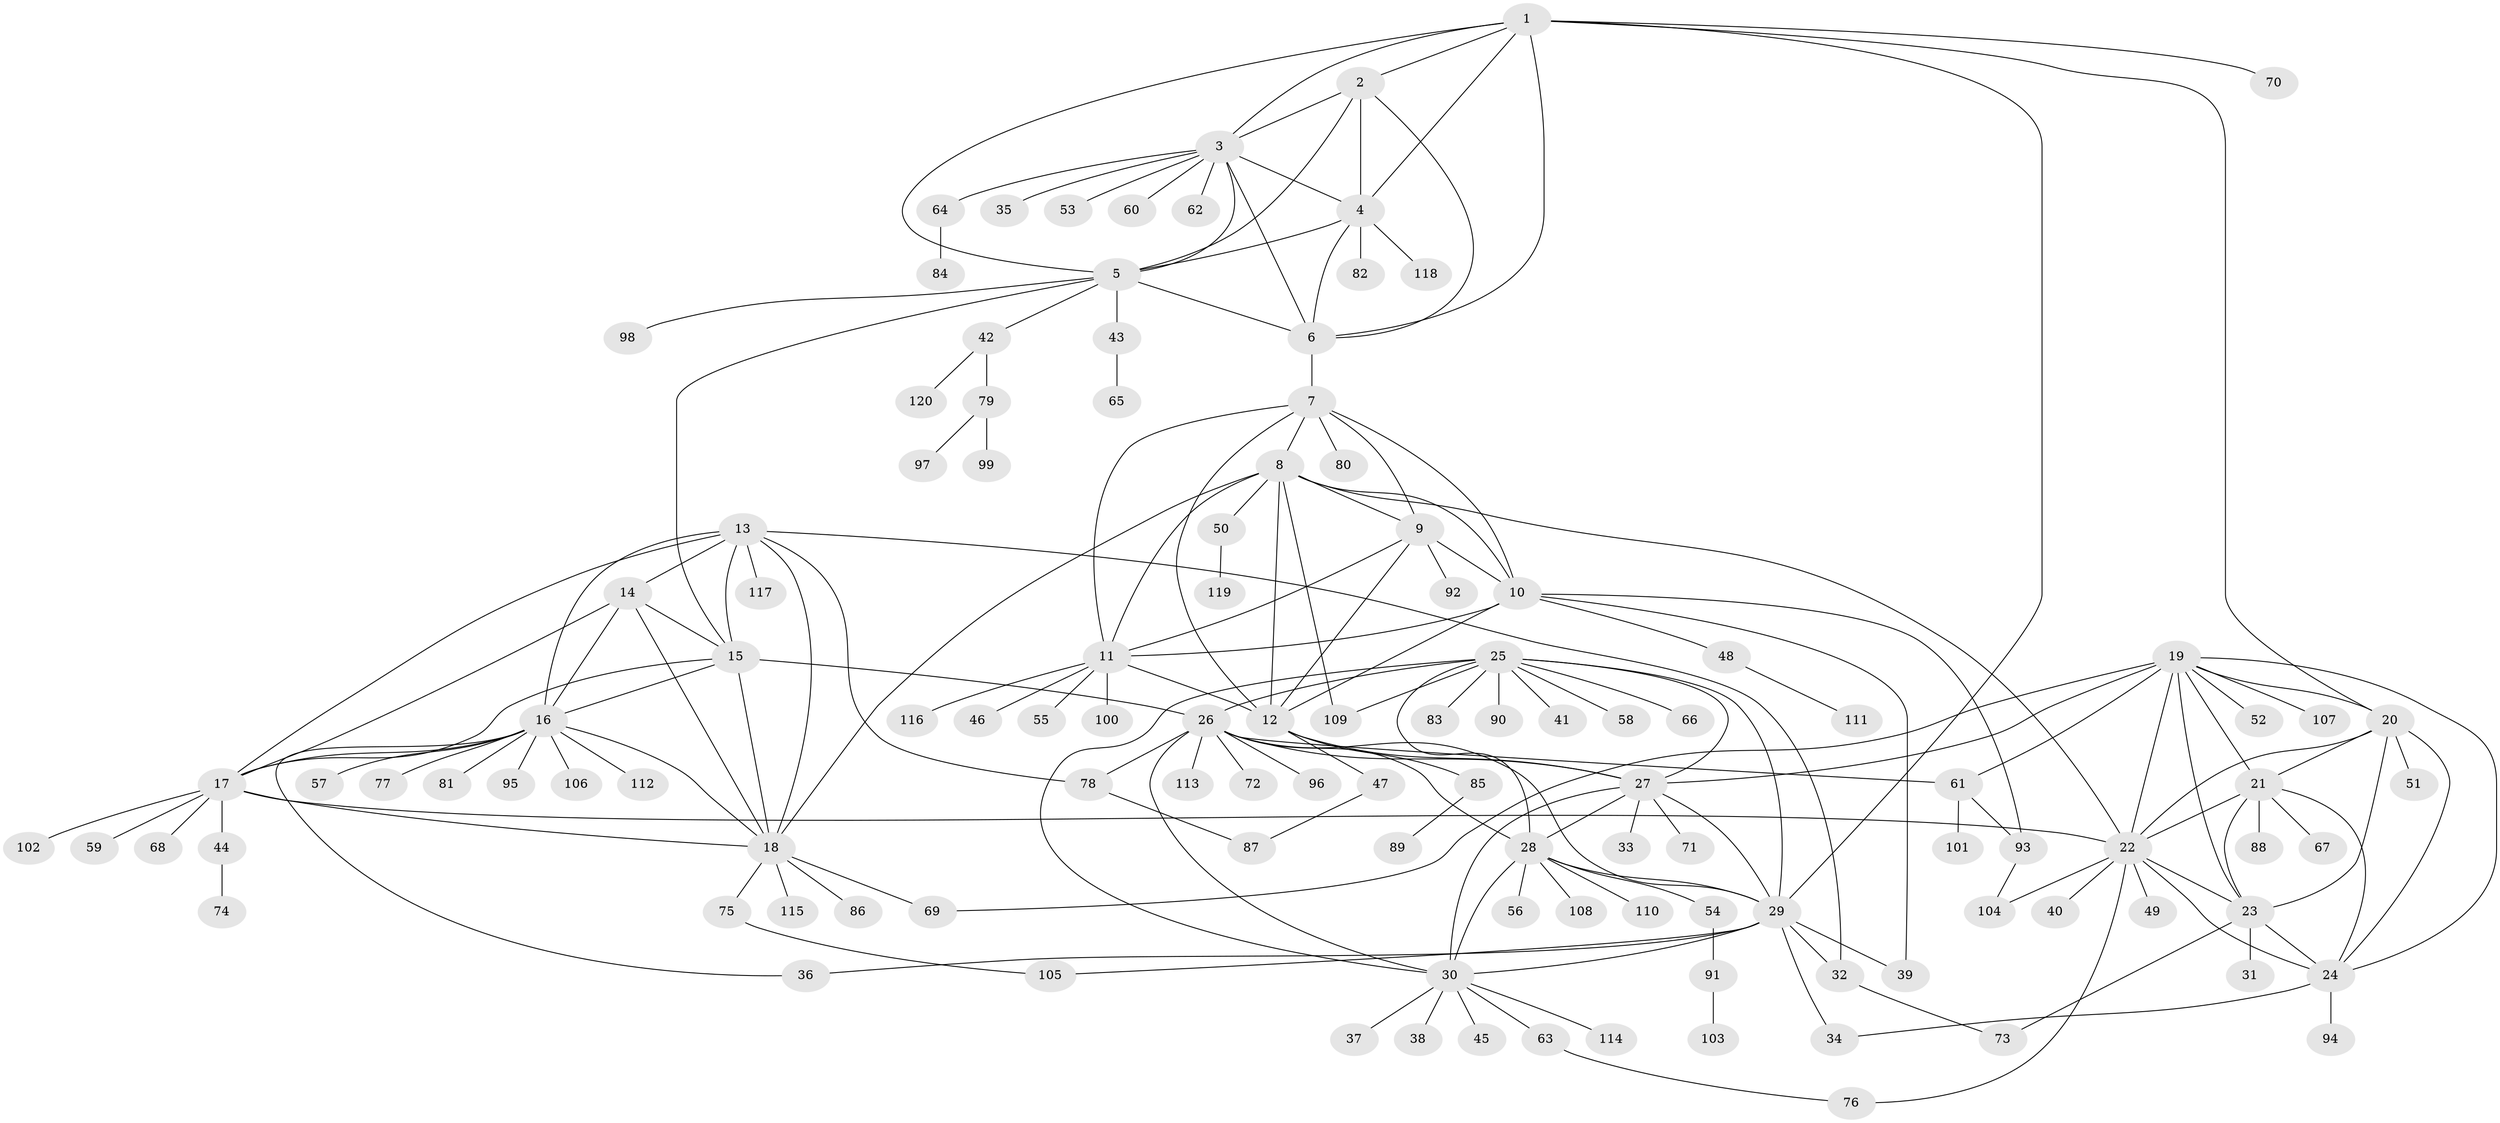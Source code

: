 // coarse degree distribution, {6: 0.12244897959183673, 5: 0.04081632653061224, 4: 0.061224489795918366, 7: 0.04081632653061224, 13: 0.02040816326530612, 3: 0.10204081632653061, 12: 0.02040816326530612, 8: 0.061224489795918366, 10: 0.02040816326530612, 1: 0.32653061224489793, 2: 0.1836734693877551}
// Generated by graph-tools (version 1.1) at 2025/52/03/04/25 22:52:45]
// undirected, 120 vertices, 189 edges
graph export_dot {
  node [color=gray90,style=filled];
  1;
  2;
  3;
  4;
  5;
  6;
  7;
  8;
  9;
  10;
  11;
  12;
  13;
  14;
  15;
  16;
  17;
  18;
  19;
  20;
  21;
  22;
  23;
  24;
  25;
  26;
  27;
  28;
  29;
  30;
  31;
  32;
  33;
  34;
  35;
  36;
  37;
  38;
  39;
  40;
  41;
  42;
  43;
  44;
  45;
  46;
  47;
  48;
  49;
  50;
  51;
  52;
  53;
  54;
  55;
  56;
  57;
  58;
  59;
  60;
  61;
  62;
  63;
  64;
  65;
  66;
  67;
  68;
  69;
  70;
  71;
  72;
  73;
  74;
  75;
  76;
  77;
  78;
  79;
  80;
  81;
  82;
  83;
  84;
  85;
  86;
  87;
  88;
  89;
  90;
  91;
  92;
  93;
  94;
  95;
  96;
  97;
  98;
  99;
  100;
  101;
  102;
  103;
  104;
  105;
  106;
  107;
  108;
  109;
  110;
  111;
  112;
  113;
  114;
  115;
  116;
  117;
  118;
  119;
  120;
  1 -- 2;
  1 -- 3;
  1 -- 4;
  1 -- 5;
  1 -- 6;
  1 -- 20;
  1 -- 29;
  1 -- 70;
  2 -- 3;
  2 -- 4;
  2 -- 5;
  2 -- 6;
  3 -- 4;
  3 -- 5;
  3 -- 6;
  3 -- 35;
  3 -- 53;
  3 -- 60;
  3 -- 62;
  3 -- 64;
  4 -- 5;
  4 -- 6;
  4 -- 82;
  4 -- 118;
  5 -- 6;
  5 -- 15;
  5 -- 42;
  5 -- 43;
  5 -- 98;
  6 -- 7;
  7 -- 8;
  7 -- 9;
  7 -- 10;
  7 -- 11;
  7 -- 12;
  7 -- 80;
  8 -- 9;
  8 -- 10;
  8 -- 11;
  8 -- 12;
  8 -- 18;
  8 -- 22;
  8 -- 50;
  8 -- 109;
  9 -- 10;
  9 -- 11;
  9 -- 12;
  9 -- 92;
  10 -- 11;
  10 -- 12;
  10 -- 39;
  10 -- 48;
  10 -- 93;
  11 -- 12;
  11 -- 46;
  11 -- 55;
  11 -- 100;
  11 -- 116;
  12 -- 27;
  12 -- 47;
  12 -- 85;
  13 -- 14;
  13 -- 15;
  13 -- 16;
  13 -- 17;
  13 -- 18;
  13 -- 32;
  13 -- 78;
  13 -- 117;
  14 -- 15;
  14 -- 16;
  14 -- 17;
  14 -- 18;
  15 -- 16;
  15 -- 17;
  15 -- 18;
  15 -- 26;
  16 -- 17;
  16 -- 18;
  16 -- 36;
  16 -- 57;
  16 -- 77;
  16 -- 81;
  16 -- 95;
  16 -- 106;
  16 -- 112;
  17 -- 18;
  17 -- 22;
  17 -- 44;
  17 -- 59;
  17 -- 68;
  17 -- 102;
  18 -- 69;
  18 -- 75;
  18 -- 86;
  18 -- 115;
  19 -- 20;
  19 -- 21;
  19 -- 22;
  19 -- 23;
  19 -- 24;
  19 -- 27;
  19 -- 52;
  19 -- 61;
  19 -- 69;
  19 -- 107;
  20 -- 21;
  20 -- 22;
  20 -- 23;
  20 -- 24;
  20 -- 51;
  21 -- 22;
  21 -- 23;
  21 -- 24;
  21 -- 67;
  21 -- 88;
  22 -- 23;
  22 -- 24;
  22 -- 40;
  22 -- 49;
  22 -- 76;
  22 -- 104;
  23 -- 24;
  23 -- 31;
  23 -- 73;
  24 -- 34;
  24 -- 94;
  25 -- 26;
  25 -- 27;
  25 -- 28;
  25 -- 29;
  25 -- 30;
  25 -- 41;
  25 -- 58;
  25 -- 66;
  25 -- 83;
  25 -- 90;
  25 -- 109;
  26 -- 27;
  26 -- 28;
  26 -- 29;
  26 -- 30;
  26 -- 61;
  26 -- 72;
  26 -- 78;
  26 -- 96;
  26 -- 113;
  27 -- 28;
  27 -- 29;
  27 -- 30;
  27 -- 33;
  27 -- 71;
  28 -- 29;
  28 -- 30;
  28 -- 54;
  28 -- 56;
  28 -- 108;
  28 -- 110;
  29 -- 30;
  29 -- 32;
  29 -- 34;
  29 -- 36;
  29 -- 39;
  29 -- 105;
  30 -- 37;
  30 -- 38;
  30 -- 45;
  30 -- 63;
  30 -- 114;
  32 -- 73;
  42 -- 79;
  42 -- 120;
  43 -- 65;
  44 -- 74;
  47 -- 87;
  48 -- 111;
  50 -- 119;
  54 -- 91;
  61 -- 93;
  61 -- 101;
  63 -- 76;
  64 -- 84;
  75 -- 105;
  78 -- 87;
  79 -- 97;
  79 -- 99;
  85 -- 89;
  91 -- 103;
  93 -- 104;
}
